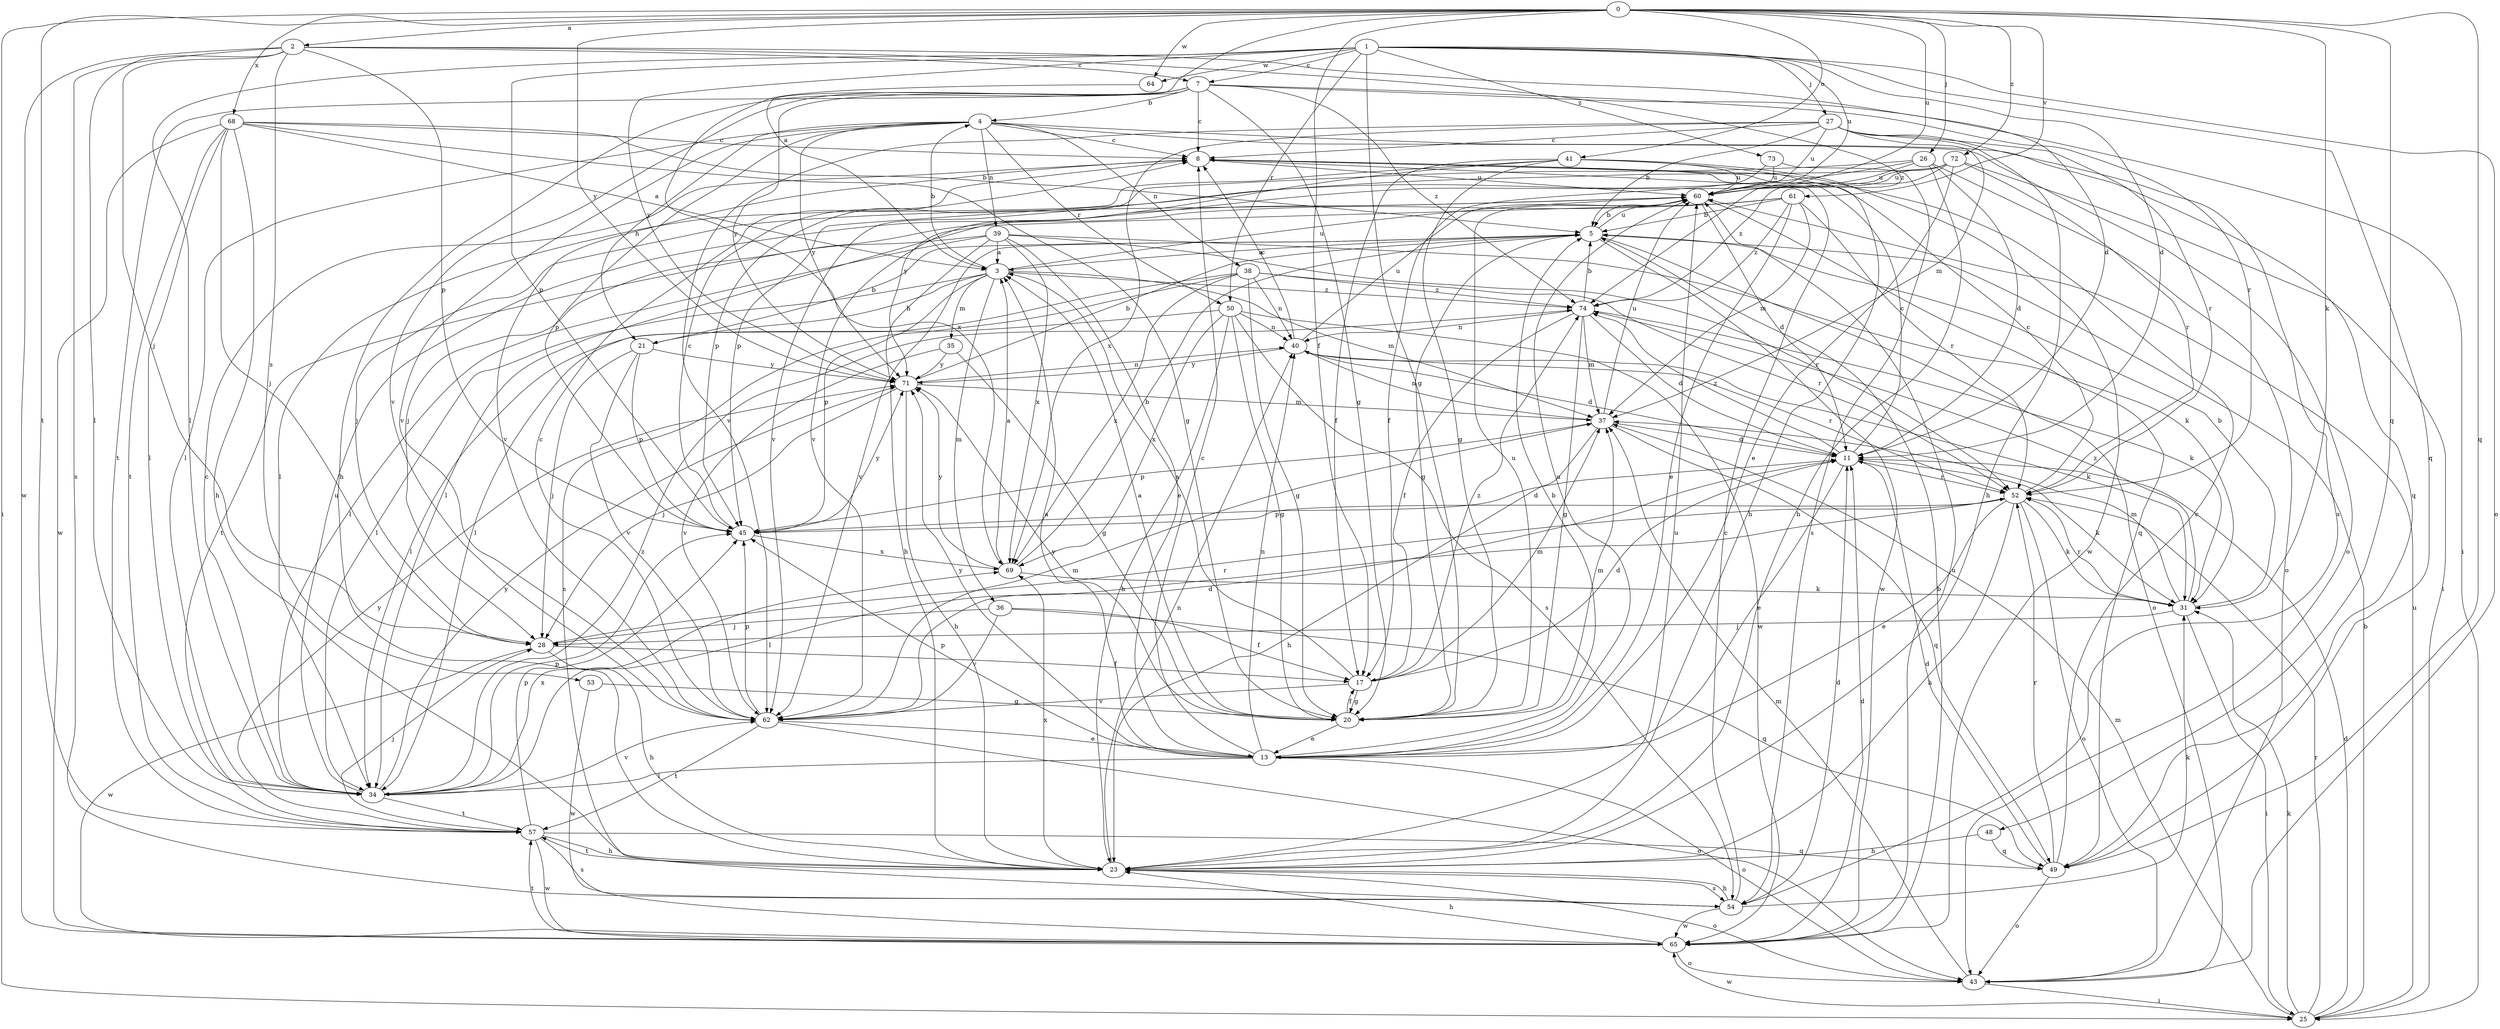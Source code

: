 strict digraph  {
0;
1;
2;
3;
4;
5;
7;
8;
11;
13;
17;
20;
21;
23;
25;
26;
27;
28;
31;
34;
35;
36;
37;
38;
39;
40;
41;
43;
45;
48;
49;
50;
52;
53;
54;
57;
60;
61;
62;
64;
65;
68;
69;
71;
72;
73;
74;
0 -> 2  [label=a];
0 -> 3  [label=a];
0 -> 17  [label=f];
0 -> 25  [label=i];
0 -> 26  [label=j];
0 -> 31  [label=k];
0 -> 41  [label=o];
0 -> 48  [label=q];
0 -> 49  [label=q];
0 -> 57  [label=t];
0 -> 60  [label=u];
0 -> 61  [label=v];
0 -> 64  [label=w];
0 -> 68  [label=x];
0 -> 71  [label=y];
0 -> 72  [label=z];
1 -> 7  [label=c];
1 -> 11  [label=d];
1 -> 20  [label=g];
1 -> 27  [label=j];
1 -> 34  [label=l];
1 -> 43  [label=o];
1 -> 45  [label=p];
1 -> 49  [label=q];
1 -> 50  [label=r];
1 -> 60  [label=u];
1 -> 64  [label=w];
1 -> 71  [label=y];
1 -> 73  [label=z];
2 -> 7  [label=c];
2 -> 11  [label=d];
2 -> 28  [label=j];
2 -> 34  [label=l];
2 -> 45  [label=p];
2 -> 53  [label=s];
2 -> 54  [label=s];
2 -> 65  [label=w];
2 -> 74  [label=z];
3 -> 4  [label=b];
3 -> 21  [label=h];
3 -> 34  [label=l];
3 -> 35  [label=m];
3 -> 36  [label=m];
3 -> 37  [label=m];
3 -> 45  [label=p];
3 -> 60  [label=u];
3 -> 74  [label=z];
4 -> 8  [label=c];
4 -> 21  [label=h];
4 -> 34  [label=l];
4 -> 38  [label=n];
4 -> 39  [label=n];
4 -> 43  [label=o];
4 -> 45  [label=p];
4 -> 49  [label=q];
4 -> 50  [label=r];
4 -> 62  [label=v];
4 -> 71  [label=y];
5 -> 3  [label=a];
5 -> 20  [label=g];
5 -> 43  [label=o];
5 -> 60  [label=u];
5 -> 62  [label=v];
5 -> 65  [label=w];
7 -> 4  [label=b];
7 -> 8  [label=c];
7 -> 20  [label=g];
7 -> 23  [label=h];
7 -> 25  [label=i];
7 -> 52  [label=r];
7 -> 57  [label=t];
7 -> 62  [label=v];
7 -> 71  [label=y];
7 -> 74  [label=z];
8 -> 60  [label=u];
8 -> 62  [label=v];
11 -> 8  [label=c];
11 -> 13  [label=e];
11 -> 31  [label=k];
11 -> 52  [label=r];
11 -> 74  [label=z];
13 -> 3  [label=a];
13 -> 5  [label=b];
13 -> 8  [label=c];
13 -> 34  [label=l];
13 -> 40  [label=n];
13 -> 43  [label=o];
13 -> 45  [label=p];
13 -> 60  [label=u];
13 -> 71  [label=y];
17 -> 3  [label=a];
17 -> 11  [label=d];
17 -> 20  [label=g];
17 -> 37  [label=m];
17 -> 62  [label=v];
17 -> 74  [label=z];
20 -> 3  [label=a];
20 -> 13  [label=e];
20 -> 17  [label=f];
20 -> 37  [label=m];
20 -> 60  [label=u];
20 -> 71  [label=y];
21 -> 5  [label=b];
21 -> 28  [label=j];
21 -> 45  [label=p];
21 -> 62  [label=v];
21 -> 71  [label=y];
23 -> 40  [label=n];
23 -> 43  [label=o];
23 -> 54  [label=s];
23 -> 57  [label=t];
23 -> 60  [label=u];
23 -> 69  [label=x];
25 -> 5  [label=b];
25 -> 11  [label=d];
25 -> 31  [label=k];
25 -> 37  [label=m];
25 -> 52  [label=r];
25 -> 60  [label=u];
25 -> 65  [label=w];
26 -> 11  [label=d];
26 -> 23  [label=h];
26 -> 43  [label=o];
26 -> 45  [label=p];
26 -> 60  [label=u];
26 -> 62  [label=v];
27 -> 5  [label=b];
27 -> 8  [label=c];
27 -> 23  [label=h];
27 -> 37  [label=m];
27 -> 52  [label=r];
27 -> 54  [label=s];
27 -> 60  [label=u];
27 -> 62  [label=v];
27 -> 69  [label=x];
28 -> 17  [label=f];
28 -> 23  [label=h];
28 -> 52  [label=r];
28 -> 65  [label=w];
31 -> 5  [label=b];
31 -> 25  [label=i];
31 -> 28  [label=j];
31 -> 37  [label=m];
31 -> 52  [label=r];
31 -> 74  [label=z];
34 -> 8  [label=c];
34 -> 45  [label=p];
34 -> 57  [label=t];
34 -> 60  [label=u];
34 -> 62  [label=v];
34 -> 69  [label=x];
34 -> 71  [label=y];
34 -> 74  [label=z];
35 -> 20  [label=g];
35 -> 62  [label=v];
35 -> 71  [label=y];
36 -> 17  [label=f];
36 -> 28  [label=j];
36 -> 49  [label=q];
36 -> 62  [label=v];
37 -> 11  [label=d];
37 -> 23  [label=h];
37 -> 40  [label=n];
37 -> 45  [label=p];
37 -> 49  [label=q];
37 -> 60  [label=u];
38 -> 20  [label=g];
38 -> 34  [label=l];
38 -> 40  [label=n];
38 -> 52  [label=r];
38 -> 54  [label=s];
38 -> 69  [label=x];
38 -> 74  [label=z];
39 -> 3  [label=a];
39 -> 13  [label=e];
39 -> 23  [label=h];
39 -> 31  [label=k];
39 -> 34  [label=l];
39 -> 52  [label=r];
39 -> 57  [label=t];
39 -> 69  [label=x];
40 -> 8  [label=c];
40 -> 11  [label=d];
40 -> 31  [label=k];
40 -> 52  [label=r];
40 -> 60  [label=u];
40 -> 71  [label=y];
41 -> 17  [label=f];
41 -> 20  [label=g];
41 -> 23  [label=h];
41 -> 34  [label=l];
41 -> 60  [label=u];
41 -> 65  [label=w];
41 -> 71  [label=y];
43 -> 25  [label=i];
43 -> 37  [label=m];
45 -> 8  [label=c];
45 -> 11  [label=d];
45 -> 69  [label=x];
45 -> 71  [label=y];
48 -> 23  [label=h];
48 -> 49  [label=q];
49 -> 8  [label=c];
49 -> 11  [label=d];
49 -> 43  [label=o];
49 -> 52  [label=r];
50 -> 20  [label=g];
50 -> 23  [label=h];
50 -> 34  [label=l];
50 -> 40  [label=n];
50 -> 54  [label=s];
50 -> 65  [label=w];
50 -> 69  [label=x];
52 -> 8  [label=c];
52 -> 13  [label=e];
52 -> 23  [label=h];
52 -> 31  [label=k];
52 -> 34  [label=l];
52 -> 43  [label=o];
52 -> 45  [label=p];
53 -> 20  [label=g];
53 -> 65  [label=w];
54 -> 8  [label=c];
54 -> 11  [label=d];
54 -> 23  [label=h];
54 -> 31  [label=k];
54 -> 65  [label=w];
57 -> 23  [label=h];
57 -> 28  [label=j];
57 -> 45  [label=p];
57 -> 49  [label=q];
57 -> 54  [label=s];
57 -> 65  [label=w];
57 -> 71  [label=y];
60 -> 5  [label=b];
60 -> 11  [label=d];
60 -> 28  [label=j];
60 -> 49  [label=q];
61 -> 5  [label=b];
61 -> 13  [label=e];
61 -> 28  [label=j];
61 -> 34  [label=l];
61 -> 37  [label=m];
61 -> 52  [label=r];
61 -> 74  [label=z];
62 -> 8  [label=c];
62 -> 11  [label=d];
62 -> 13  [label=e];
62 -> 37  [label=m];
62 -> 43  [label=o];
62 -> 45  [label=p];
62 -> 57  [label=t];
64 -> 69  [label=x];
65 -> 5  [label=b];
65 -> 11  [label=d];
65 -> 23  [label=h];
65 -> 43  [label=o];
65 -> 57  [label=t];
65 -> 60  [label=u];
68 -> 3  [label=a];
68 -> 5  [label=b];
68 -> 8  [label=c];
68 -> 20  [label=g];
68 -> 23  [label=h];
68 -> 28  [label=j];
68 -> 34  [label=l];
68 -> 57  [label=t];
68 -> 65  [label=w];
69 -> 3  [label=a];
69 -> 5  [label=b];
69 -> 31  [label=k];
69 -> 71  [label=y];
71 -> 5  [label=b];
71 -> 23  [label=h];
71 -> 28  [label=j];
71 -> 37  [label=m];
71 -> 40  [label=n];
72 -> 13  [label=e];
72 -> 25  [label=i];
72 -> 45  [label=p];
72 -> 52  [label=r];
72 -> 60  [label=u];
72 -> 62  [label=v];
72 -> 74  [label=z];
73 -> 17  [label=f];
73 -> 54  [label=s];
73 -> 60  [label=u];
74 -> 5  [label=b];
74 -> 11  [label=d];
74 -> 17  [label=f];
74 -> 20  [label=g];
74 -> 31  [label=k];
74 -> 37  [label=m];
74 -> 40  [label=n];
}
